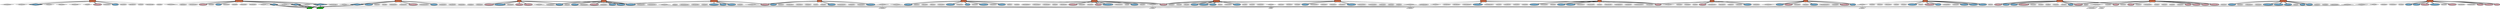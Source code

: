 graph IMDB {

	// Director nodes
	subgraph directors {
		node[shape=diamond style=filled]
		aromeclaudemichel
		abraunbettinai
		akinkelmartin
		atraykovatanas
		akronthalerthomas[ penwidth=5 fillcolor=lightskyblue]
		aaltmanroberti
		agustemmanuelii
		avergnejeanpierre
		acatonjonesmichael
		astephanbernhard[ penwidth=5 fillcolor=lightskyblue]
		aladogedominique[ penwidth=5 fillcolor=lightskyblue]
		aklischstefan[ penwidth=5 fillcolor=lightskyblue]
		ametcalfestephen
		atonetticlaudio
		aengelhardtwilhelm
		akappesstphane
		azensmichael
		amillergeorgei
		abonnetchristiani
		asciveresmarianna
		abattiatofranco
		aapprederisfranck
		apakulaalanj
		apunchevborislav
		agrimaldiaurelioi
		asummereric
		asoderberghsteven
		asurchadzhievstefani
		amarinovichanton
		averhoevenpauli
		agutjahrrainer
		akrgnther[ penwidth=5 fillcolor=lightskyblue]
	}

	// Actor nodes
	subgraph actors {
		node[style=filled]
		adietermann[ penwidth=5 fillcolor=lightskyblue]
		afredward[ penwidth=5 fillcolor=lightskyblue]
		afirminerichard[ penwidth=5 fillcolor=pink]
		aclaudiamessner
		aguillaumeromain[ penwidth=5 fillcolor=lightskyblue]
		aenzodimartino
		awilliamatherton
		aconsuelolupo[ penwidth=5 fillcolor=lightskyblue]
		astefanpetrov
		awayneknight[ penwidth=5 fillcolor=lightskyblue]
		aandreasschwaiger
		aanthonyheald
		aceceliaannbirt[ penwidth=5 fillcolor=pink]
		adinaconnolly[ penwidth=5 fillcolor=pink]
		aleonardlansink
		apierrearditi
		acoralyzahonero
		alyubomirbobchevski
		abrigittefossey[ penwidth=5 fillcolor=pink]
		alloydalan
		aivangrigorov
		aantoninobruschetta
		aluciasardo[ penwidth=5 fillcolor=pink]
		asamantharnier
		acarolflorence[ penwidth=5 fillcolor=pink]
		atheresascholze
		adenisarndt
		aemilmarkov[ penwidth=5 fillcolor=lightskyblue]
		ajeannetripplehorn
		ascottcaan[ penwidth=5 fillcolor=pink]
		ageorgeclooney[ penwidth=5 fillcolor=pink]
		agerdlohmeyer
		anicolegrimaudo
		aalexandrawinisky
		anicholaswoodeson[ penwidth=5 fillcolor=lightskyblue]
		awhoopigoldberg
		aindiravarma
		agretascacchi
		astefandanailov
		adanielvonbargen
		arobyndouglass
		amarenschumacher
		amiguelferrer[ penwidth=5 fillcolor=lightskyblue]
		aantoniettacarbonetti
		ajorgerhernandez[ penwidth=5 fillcolor=pink]
		avolkerranisch[ penwidth=5 fillcolor=lightskyblue]
		abrnicebejo[ penwidth=5 fillcolor=pink]
		astanleyanderson[ penwidth=5 fillcolor=lightskyblue]
		astevekuhn
		apaolaciampi
		aandygarcia[ penwidth=5 fillcolor=lightskyblue]
		asharonstone[ penwidth=5 fillcolor=pink]
		amarisaburger[ penwidth=5 fillcolor=pink]
		akarinthaler
		adanielegalea
		astevekalfa[ penwidth=5 fillcolor=lightskyblue]
		arichardegrant[ penwidth=5 fillcolor=lightskyblue]
		adavidsontag[ penwidth=5 fillcolor=lightskyblue]
		aivantonev
		asonyadjulgerova[ penwidth=5 fillcolor=pink]
		ajamessikking[ penwidth=5 fillcolor=lightskyblue]
		adimitarhadzhiyanev[ penwidth=5 fillcolor=lightskyblue]
		acatherinezetajones[ penwidth=5 fillcolor=pink]
		amarcospicuglia
		anormanarmour[ penwidth=5 fillcolor=lightskyblue]
		asheilapaterson
		ajohnheard
		agabrieleferzetti
		afrancishuster
		apetergallagher[ penwidth=5 fillcolor=lightskyblue]
		adavidthewlis
		aantonradichev[ penwidth=5 fillcolor=lightskyblue]
		asydneypollack[ penwidth=5 fillcolor=lightskyblue]
		ajrggudzuhn
		alaurabetti
		aannamariagherardi
		alarrysontag
		amaurizionicolosi[ penwidth=5 fillcolor=lightskyblue]
		afrancomirabella
		abarbaratabita[ penwidth=5 fillcolor=pink]
		ajanchappell
		anikoladadov
		aminianden
		aianholm[ penwidth=5 fillcolor=lightskyblue]
		alewissmith
		aviktordanchenko
		abradpitt
		amichaeldouglas
		aneilmaskell[ penwidth=5 fillcolor=lightskyblue]
		ajuliaroberts
		amanliosgalambro[ penwidth=5 fillcolor=lightskyblue]
		aberniemac[ penwidth=5 fillcolor=pink]
		ajohnfinn[ penwidth=5 fillcolor=lightskyblue]
		afloramontgomery
		ajackmcgee
		ageorgedzundza
		aarmelledeutsch[ penwidth=5 fillcolor=pink]
		aulrichmhe
		asotirmaynolovski
		acaseyaffleck
		arobertculp[ penwidth=5 fillcolor=lightskyblue]
		atzenokandov
		aivanbratanov[ penwidth=5 fillcolor=lightskyblue]
		amarksangster
		acaitlinoheaney
		alyubomirbachvarov
		aserenaautieri
		apetardespotov
		aterenceharvey
		agesinecukrowski
		aileanarigano
		agabriellelazure
		ajustinmonjo
		aginachiarelli
		aconnorwiddows[ penwidth=5 fillcolor=lightskyblue]
		alylelovett
		astancollymore
		araffaeladavi[ penwidth=5 fillcolor=pink]
		ajuliedray[ penwidth=5 fillcolor=pink]
		ajannowicki
		atzvetolyubrakovski
		afabiolobello
		afrankpatton
		amichalbajor[ penwidth=5 fillcolor=lightskyblue]
		atimothypaulperez
		atimrobbins
		adinamerrill
		aalancpeterson
		aludwigbriand
		adeanstockwell
		afrankcturner[ penwidth=5 fillcolor=lightskyblue]
		astanleytucci
		amarccaleb
		agilbellows
		amaurolenares[ penwidth=5 fillcolor=lightskyblue]
		astefanpejchev
		abogomilsimeonov
		adorothymalone[ penwidth=5 fillcolor=pink]
		adebraengle
		adonatellafinocchiaro
		amaxmller[ penwidth=5 fillcolor=lightskyblue]
		ageorgistamatov
		aangelahall
		astoychomazgalov[ penwidth=5 fillcolor=lightskyblue]
		avincenzocrivello[ penwidth=5 fillcolor=lightskyblue]
		avincentlecoeur
		arenateschroeter
		accilecassel
		adannflorek
		amikhailmikhajlov[ penwidth=5 fillcolor=lightskyblue]
		aauroraquattrocchi
		abrionjames
		ahristodinev[ penwidth=5 fillcolor=lightskyblue]
		asavahashamov[ penwidth=5 fillcolor=lightskyblue]
		aangelinasarova[ penwidth=5 fillcolor=pink]
		asamshepard
		ahubertmulzer
		adontiffany
		amarkusbker
		abiagiobarone[ penwidth=5 fillcolor=lightskyblue]
		asalvatorelazzaro
		amarcoleonardi
		akostatsonev[ penwidth=5 fillcolor=lightskyblue]
		amarcocavicchioli
		agusmercurio[ penwidth=5 fillcolor=lightskyblue]
		ajaimzwoolvett[ penwidth=5 fillcolor=lightskyblue]
		amanueladolcemascolo
		aleilanisarelle
		abenjohnson
		abruceayoung
		aloccorbery
		ajuttawachowiak[ penwidth=5 fillcolor=pink]
		athomasstielner
		asaromiano
		abillyconnolly
		aivankondov
		alucavitrano
		apenlopecruz
		akirilyanev
		achelcieross[ penwidth=5 fillcolor=pink]
		aganchoganchev[ penwidth=5 fillcolor=lightskyblue]
		avincentdonofrio[ penwidth=5 fillcolor=lightskyblue]
		adenzelwashington
		astephentobolowsky[ penwidth=5 fillcolor=lightskyblue]
		ahughkeaysbyrne[ penwidth=5 fillcolor=lightskyblue]
		adillonmoen
		adavidmorrissey[ penwidth=5 fillcolor=lightskyblue]
		aalicjajachiewicz[ penwidth=5 fillcolor=pink]
		abenjaminmouton
		aemiliaradeva[ penwidth=5 fillcolor=pink]
		apatricejuiff[ penwidth=5 fillcolor=lightskyblue]
		aheathcotewilliams
		amarkgantt
		aivandimov[ penwidth=5 fillcolor=lightskyblue]
		aannejacques
		ahumecronyn
		aleahayres
		acharlotterampling
		aeddasabatini
		acorradofortuna
		afranoisechristophe
		agiancarloscuderi
		apetyasilyanova[ penwidth=5 fillcolor=pink]
		aelliottgould
		adavidarnett[ penwidth=5 fillcolor=lightskyblue]
		adidierdijoux[ penwidth=5 fillcolor=lightskyblue]
		aradarassimov
		alorigalinski
		atonygoldwyn[ penwidth=5 fillcolor=lightskyblue]
		akunkabaeva
		akonstanzebreitebner
		atimberrington
		atizianalodato
		anelsonpeltz
		acarmelogalati
		apieradegliesposti
		aeddiejemison
		ahorstkummeth
		aluciacammalleri[ penwidth=5 fillcolor=pink]
		apaullnolan[ penwidth=5 fillcolor=pink]
		avyarakovacheva
		abillcable
		ajurneesmollett
		amariashopova
		aedkross[ penwidth=5 fillcolor=lightskyblue]
		alyubomirkanev
		ajohnlithgow
		acynthiastevenson[ penwidth=5 fillcolor=pink]
		aellenthomas
		acesareapolito[ penwidth=5 fillcolor=lightskyblue]
		astefanodionisi
		avannifois[ penwidth=5 fillcolor=lightskyblue]
		atommikulla
		aestefanacastro[ penwidth=5 fillcolor=pink]
		ahughdancy
		anevenakokanova
	}

	// Movie nodes
	subgraph movies {
		node[shape=box style=filled]
		aunetunfontsix[ fillcolor=coral penwidth=5]
		abasicinstinct[ fillcolor=coral penwidth=5]
		agrandpatronle[ fillcolor=coral penwidth=5]
		abadlands2005[ fillcolor=coral penwidth=5]
		aperdutoamor[ fillcolor=coral penwidth=5]
		aoceanstwelve[ fillcolor=coral penwidth=5]
		apelicanbriefthe[ fillcolor=coral penwidth=5]
		anerolio[ fillcolor=coral penwidth=5]
		aplayerthe[ fillcolor=coral penwidth=5]
		arosenheimcopsdie[ fillcolor=coral penwidth=5]
		abeautifuljoe[ fillcolor=coral penwidth=5]
		abasicinstinct2[ fillcolor=coral penwidth=5]
		aletztezeugeder[ fillcolor=coral penwidth=5]
		akristali[ fillcolor=coral penwidth=5]
		aribellela[ fillcolor=coral penwidth=5]
		aoceanseleven[ fillcolor=coral penwidth=5]
		ageratzite[ fillcolor=coral penwidth=5]
		aspasenieto[ fillcolor=coral penwidth=5]
		alegendazapaisiy[ fillcolor=coral penwidth=5]
		asaramay[ fillcolor=coral penwidth=5]
	}

	// Genre nodes
	subgraph genres {
		node[shape=parallelogram,style=filled]
		amystery
		acomedy[ fillcolor=limegreen penwidth=5]
		ascifi
		athriller
		adrama
		aaction
		adocumentary
		aromance
		acrime[ fillcolor=limegreen penwidth=5]
	}

	// Movie edges
	aletztezeugeder--aandreasschwaiger
	anerolio--amarcocavicchioli
	aletztezeugeder--akonstanzebreitebner
	aspasenieto--alyubomirkanev
	agrandpatronle--aladogedominique[ penwidth=5]
	abeautifuljoe--aalancpeterson
	abasicinstinct2--asharonstone[ penwidth=5]
	aspasenieto--alyubomirbachvarov
	abasicinstinct--achelcieross[ penwidth=5]
	abasicinstinct--adanielvonbargen
	ageratzite--aganchoganchev[ penwidth=5]
	arosenheimcopsdie--akinkelmartin
	aletztezeugeder--azensmichael
	akristali--akostatsonev[ penwidth=5]
	arosenheimcopsdie--ahubertmulzer
	aperdutoamor--aantoninobruschetta
	akristali--apetardespotov
	aribellela--aauroraquattrocchi
	anerolio--amaurolenares[ penwidth=5]
	abasicinstinct2--aellenthomas
	aoceanseleven--ascottcaan[ penwidth=5]
	anerolio--asalvatorelazzaro
	aoceanstwelve--acatherinezetajones[ penwidth=5]
	aperdutoamor--aannamariagherardi
	aplayerthe--abrionjames
	alegendazapaisiy--atzenokandov
	anerolio--agiancarloscuderi
	aoceanstwelve--adinaconnolly[ penwidth=5]
	abadlands2005--amiguelferrer[ penwidth=5]
	agrandpatronle--afirminerichard[ penwidth=5]
	aoceanstwelve--aminianden
	aunetunfontsix--asamantharnier
	agrandpatronle--acoralyzahonero
	aribellela--astefanodionisi
	aspasenieto--aemilmarkov[ penwidth=5]
	aoceanseleven--aeddiejemison
	abasicinstinct2--acatonjonesmichael
	akristali--apetyasilyanova[ penwidth=5]
	asaramay--avannifois[ penwidth=5]
	alegendazapaisiy--akirilyanev
	aribellela--araffaeladavi[ penwidth=5]
	anerolio--avincenzocrivello[ penwidth=5]
	aperdutoamor--aradarassimov
	abasicinstinct2--atimberrington
	aspasenieto--asotirmaynolovski
	aunetunfontsix--apatricejuiff[ penwidth=5]
	aoceanseleven--acaseyaffleck
	arosenheimcopsdie--amaxmller[ penwidth=5]
	abasicinstinct2--adavidmorrissey[ penwidth=5]
	aspasenieto--akostatsonev[ penwidth=5]
	aoceanstwelve--aedkross[ penwidth=5]
	aribellela--aeddasabatini
	aplayerthe--asydneypollack[ penwidth=5]
	aletztezeugeder--arenateschroeter
	aoceanseleven--atimothypaulperez
	aplayerthe--apetergallagher[ penwidth=5]
	abasicinstinct2--aterenceharvey
	abeautifuljoe--abillyconnolly
	apelicanbriefthe--ajamessikking[ penwidth=5]
	aunetunfontsix--aloccorbery
	akristali--asonyadjulgerova[ penwidth=5]
	arosenheimcopsdie--agutjahrrainer
	aplayerthe--aangelahall
	anerolio--afrancomirabella
	arosenheimcopsdie--abraunbettinai
	ageratzite--atzvetolyubrakovski
	aoceanseleven--aelliottgould
	aoceanstwelve--asoderberghsteven
	agrandpatronle--afrancishuster
	akristali--aemiliaradeva[ penwidth=5]
	agrandpatronle--atonetticlaudio
	asaramay--abiagiobarone[ penwidth=5]
	arosenheimcopsdie--ahorstkummeth
	aplayerthe--atimrobbins
	anerolio--agrimaldiaurelioi
	apelicanbriefthe--atonygoldwyn[ penwidth=5]
	abadlands2005--alloydalan
	ageratzite--amarinovichanton
	aperdutoamor--acorradofortuna
	apelicanbriefthe--asamshepard
	apelicanbriefthe--arobertculp[ penwidth=5]
	aoceanseleven--amarkgantt
	abeautifuljoe--agilbellows
	agrandpatronle--abonnetchristiani
	aoceanstwelve--ascottcaan[ penwidth=5]
	aplayerthe--alylelovett
	apelicanbriefthe--ajuliaroberts
	ageratzite--aivandimov[ penwidth=5]
	aunetunfontsix--aestefanacastro[ penwidth=5]
	apelicanbriefthe--astanleyanderson[ penwidth=5]
	abasicinstinct--ajeannetripplehorn
	abeautifuljoe--ajurneesmollett
	abeautifuljoe--asharonstone[ penwidth=5]
	apelicanbriefthe--ahumecronyn
	apelicanbriefthe--apakulaalanj
	ageratzite--aivantonev
	aspasenieto--anevenakokanova
	apelicanbriefthe--ajohnlithgow
	aoceanseleven--abradpitt
	aletztezeugeder--agesinecukrowski
	alegendazapaisiy--amikhailmikhajlov[ penwidth=5]
	aspasenieto--abogomilsimeonov
	abeautifuljoe--anormanarmour[ penwidth=5]
	abeautifuljoe--adannflorek
	aplayerthe--agretascacchi
	asaramay--aconsuelolupo[ penwidth=5]
	abeautifuljoe--ajaimzwoolvett[ penwidth=5]
	abadlands2005--adebraengle
	aspasenieto--amichalbajor[ penwidth=5]
	abasicinstinct2--afloramontgomery
	abadlands2005--acaitlinoheaney
	aoceanseleven--ageorgeclooney[ penwidth=5]
	apelicanbriefthe--aanthonyheald
	abadlands2005--arobyndouglass
	asaramay--aileanarigano
	aplayerthe--avincentdonofrio[ penwidth=5]
	abasicinstinct--asharonstone[ penwidth=5]
	abeautifuljoe--afrankcturner[ penwidth=5]
	abasicinstinct--ageorgedzundza
	aoceanseleven--alorigalinski
	abasicinstinct--aleilanisarelle
	abasicinstinct2--ajanchappell
	arosenheimcopsdie--akrgnther[ penwidth=5]
	ageratzite--anikoladadov
	aplayerthe--aleahayres
	aoceanstwelve--ageorgeclooney[ penwidth=5]
	agrandpatronle--accilecassel
	aletztezeugeder--aleonardlansink
	abadlands2005--amarccaleb
	aperdutoamor--anicolegrimaudo
	abasicinstinct2--aneilmaskell[ penwidth=5]
	anerolio--aantoniettacarbonetti
	aletztezeugeder--aclaudiamessner
	aplayerthe--arichardegrant[ penwidth=5]
	abadlands2005--ajustinmonjo
	agrandpatronle--afranoisechristophe
	aoceanseleven--acarolflorence[ penwidth=5]
	abasicinstinct--adenisarndt
	ageratzite--astefanpetrov
	abeautifuljoe--aconnorwiddows[ penwidth=5]
	aplayerthe--adeanstockwell
	aribellela--apaolaciampi
	aplayerthe--adinamerrill
	asaramay--abarbaratabita[ penwidth=5]
	aplayerthe--afredward[ penwidth=5]
	abadlands2005--ahughkeaysbyrne[ penwidth=5]
	aletztezeugeder--astephanbernhard[ penwidth=5]
	aspasenieto--aalicjajachiewicz[ penwidth=5]
	abadlands2005--alewissmith
	abasicinstinct--abenjaminmouton
	aperdutoamor--atizianalodato
	aribellela--agrimaldiaurelioi
	aperdutoamor--agabrieleferzetti
	abeautifuljoe--aianholm[ penwidth=5]
	abadlands2005--astevekuhn
	arosenheimcopsdie--amarenschumacher
	alegendazapaisiy--astoychomazgalov[ penwidth=5]
	akristali--aivangrigorov
	aribellela--amarcoleonardi
	abasicinstinct2--acharlotterampling
	arosenheimcopsdie--agerdlohmeyer
	abeautifuljoe--adillonmoen
	akristali--anevenakokanova
	anerolio--aluciasardo[ penwidth=5]
	aunetunfontsix--adidierdijoux[ penwidth=5]
	aperdutoamor--alucavitrano
	aunetunfontsix--ajuliedray[ penwidth=5]
	aperdutoamor--abattiatofranco
	aoceanseleven--ajorgerhernandez[ penwidth=5]
	abasicinstinct--abillcable
	aoceanstwelve--adontiffany
	ageratzite--amariashopova
	abasicinstinct--abruceayoung
	aspasenieto--aantonradichev[ penwidth=5]
	abasicinstinct2--aheathcotewilliams
	anerolio--apieradegliesposti
	arosenheimcopsdie--amarisaburger[ penwidth=5]
	arosenheimcopsdie--athomasstielner
	apelicanbriefthe--astanleytucci
	abeautifuljoe--ametcalfestephen
	akristali--atraykovatanas
	abadlands2005--asharonstone[ penwidth=5]
	alegendazapaisiy--aangelinasarova[ penwidth=5]
	agrandpatronle--agabriellelazure
	aspasenieto--ajannowicki
	aletztezeugeder--ajrggudzuhn
	abasicinstinct2--adavidthewlis
	aoceanstwelve--adavidsontag[ penwidth=5]
	abasicinstinct2--astancollymore
	aperdutoamor--amanliosgalambro[ penwidth=5]
	arosenheimcopsdie--aandreasschwaiger
	anerolio--amarcospicuglia
	anerolio--aenzodimartino
	aoceanstwelve--alarrysontag
	ageratzite--aangelinasarova[ penwidth=5]
	alegendazapaisiy--alyubomirbobchevski
	asaramay--amanueladolcemascolo
	abasicinstinct--astephentobolowsky[ penwidth=5]
	asaramay--aluciacammalleri[ penwidth=5]
	aoceanstwelve--ajuliaroberts
	alegendazapaisiy--asavahashamov[ penwidth=5]
	aperdutoamor--adonatellafinocchiaro
	asaramay--asciveresmarianna
	apelicanbriefthe--awilliamatherton
	akristali--astoychomazgalov[ penwidth=5]
	arosenheimcopsdie--aklischstefan[ penwidth=5]
	arosenheimcopsdie--aengelhardtwilhelm
	abeautifuljoe--asheilapaterson
	aspasenieto--astoychomazgalov[ penwidth=5]
	aoceanseleven--aceceliaannbirt[ penwidth=5]
	abeautifuljoe--abenjohnson
	anerolio--amaurizionicolosi[ penwidth=5]
	arosenheimcopsdie--akarinthaler
	alegendazapaisiy--aivankondov
	aunetunfontsix--aapprederisfranck
	aletztezeugeder--atheresascholze
	alegendazapaisiy--aviktordanchenko
	aplayerthe--acynthiastevenson[ penwidth=5]
	asaramay--acarmelogalati
	aunetunfontsix--abrnicebejo[ penwidth=5]
	aunetunfontsix--aarmelledeutsch[ penwidth=5]
	agrandpatronle--agustemmanuelii
	aletztezeugeder--avolkerranisch[ penwidth=5]
	abasicinstinct--ajackmcgee
	arosenheimcopsdie--atommikulla
	aoceanstwelve--aandygarcia[ penwidth=5]
	apelicanbriefthe--ajohnheard
	aletztezeugeder--ajuttawachowiak[ penwidth=5]
	aoceanstwelve--abradpitt
	anerolio--asaromiano
	aoceanseleven--aberniemac[ penwidth=5]
	abasicinstinct--averhoevenpauli
	arosenheimcopsdie--amarkusbker
	aperdutoamor--aluciasardo[ penwidth=5]
	agrandpatronle--asummereric
	ageratzite--astefanpejchev
	aunetunfontsix--avincentlecoeur
	abadlands2005--amillergeorgei
	asaramay--aluciasardo[ penwidth=5]
	aunetunfontsix--aalexandrawinisky
	akristali--adimitarhadzhiyanev[ penwidth=5]
	abadlands2005--agusmercurio[ penwidth=5]
	abadlands2005--adavidarnett[ penwidth=5]
	asaramay--aserenaautieri
	abasicinstinct--awayneknight[ penwidth=5]
	abasicinstinct2--amarksangster
	aoceanseleven--afrankpatton
	aplayerthe--awhoopigoldberg
	aunetunfontsix--avergnejeanpierre
	aoceanseleven--asoderberghsteven
	apelicanbriefthe--adenzelwashington
	aoceanstwelve--acaseyaffleck
	apelicanbriefthe--anicholaswoodeson[ penwidth=5]
	ageratzite--akunkabaeva
	aplayerthe--aaltmanroberti
	aribellela--adanielegalea
	akristali--astefandanailov
	abasicinstinct--amichaeldouglas
	abeautifuljoe--aginachiarelli
	agrandpatronle--akappesstphane
	agrandpatronle--astevekalfa[ penwidth=5]
	abasicinstinct2--ahughdancy
	aunetunfontsix--apierrearditi
	aspasenieto--apunchevborislav
	ageratzite--aivanbratanov[ penwidth=5]
	anerolio--afabiolobello
	alegendazapaisiy--ahristodinev[ penwidth=5]
	aletztezeugeder--adietermann[ penwidth=5]
	aletztezeugeder--aulrichmhe
	abasicinstinct--adorothymalone[ penwidth=5]
	aunetunfontsix--abrigittefossey[ penwidth=5]
	aribellela--apenlopecruz
	aoceanstwelve--anelsonpeltz
	alegendazapaisiy--asurchadzhievstefani
	agrandpatronle--aromeclaudemichel
	aoceanstwelve--aannejacques
	apelicanbriefthe--ajohnfinn[ penwidth=5]
	aribellela--alaurabetti
	aoceanseleven--apaullnolan[ penwidth=5]
	aribellela--acesareapolito[ penwidth=5]
	ageratzite--avyarakovacheva
	arosenheimcopsdie--akronthalerthomas[ penwidth=5]
	aunetunfontsix--aguillaumeromain[ penwidth=5]
	aunetunfontsix--aludwigbriand
	abasicinstinct2--aindiravarma
	ageratzite--ageorgistamatov

	// Genre edges
	asoderberghsteven--adocumentary
	avergnejeanpierre--acomedy
	asurchadzhievstefani--adrama
	acatonjonesmichael--amystery
	aaltmanroberti--athriller
	akronthalerthomas--acomedy[ penwidth=5]
	apakulaalanj--athriller
	ametcalfestephen--aromance
	aklischstefan--acomedy[ penwidth=5]
	apakulaalanj--amystery
	akronthalerthomas--acrime[ penwidth=5]
	asoderberghsteven--athriller
	akinkelmartin--acomedy
	averhoevenpauli--amystery
	asoderberghsteven--acomedy
	atraykovatanas--adrama
	akrgnther--acomedy[ penwidth=5]
	asoderberghsteven--aaction
	apunchevborislav--adrama
	agrimaldiaurelioi--adrama
	averhoevenpauli--adrama
	agutjahrrainer--acomedy
	aapprederisfranck--acomedy
	asoderberghsteven--acrime
	abraunbettinai--acomedy
	amillergeorgei--ascifi
	aaltmanroberti--acomedy
	akrgnther--acrime[ penwidth=5]
	amarinovichanton--adrama
	acatonjonesmichael--athriller
	abattiatofranco--adrama
	acatonjonesmichael--acrime
	averhoevenpauli--acrime
	averhoevenpauli--athriller
	ametcalfestephen--adrama
	aaltmanroberti--adrama
	aklischstefan--acrime[ penwidth=5]
	agutjahrrainer--acrime
	apakulaalanj--adrama
	akinkelmartin--acrime
	azensmichael--acrime
	aengelhardtwilhelm--acrime
	acatonjonesmichael--adrama
	astephanbernhard--acrime[ penwidth=5]
	ametcalfestephen--acomedy
	abraunbettinai--acrime

}
